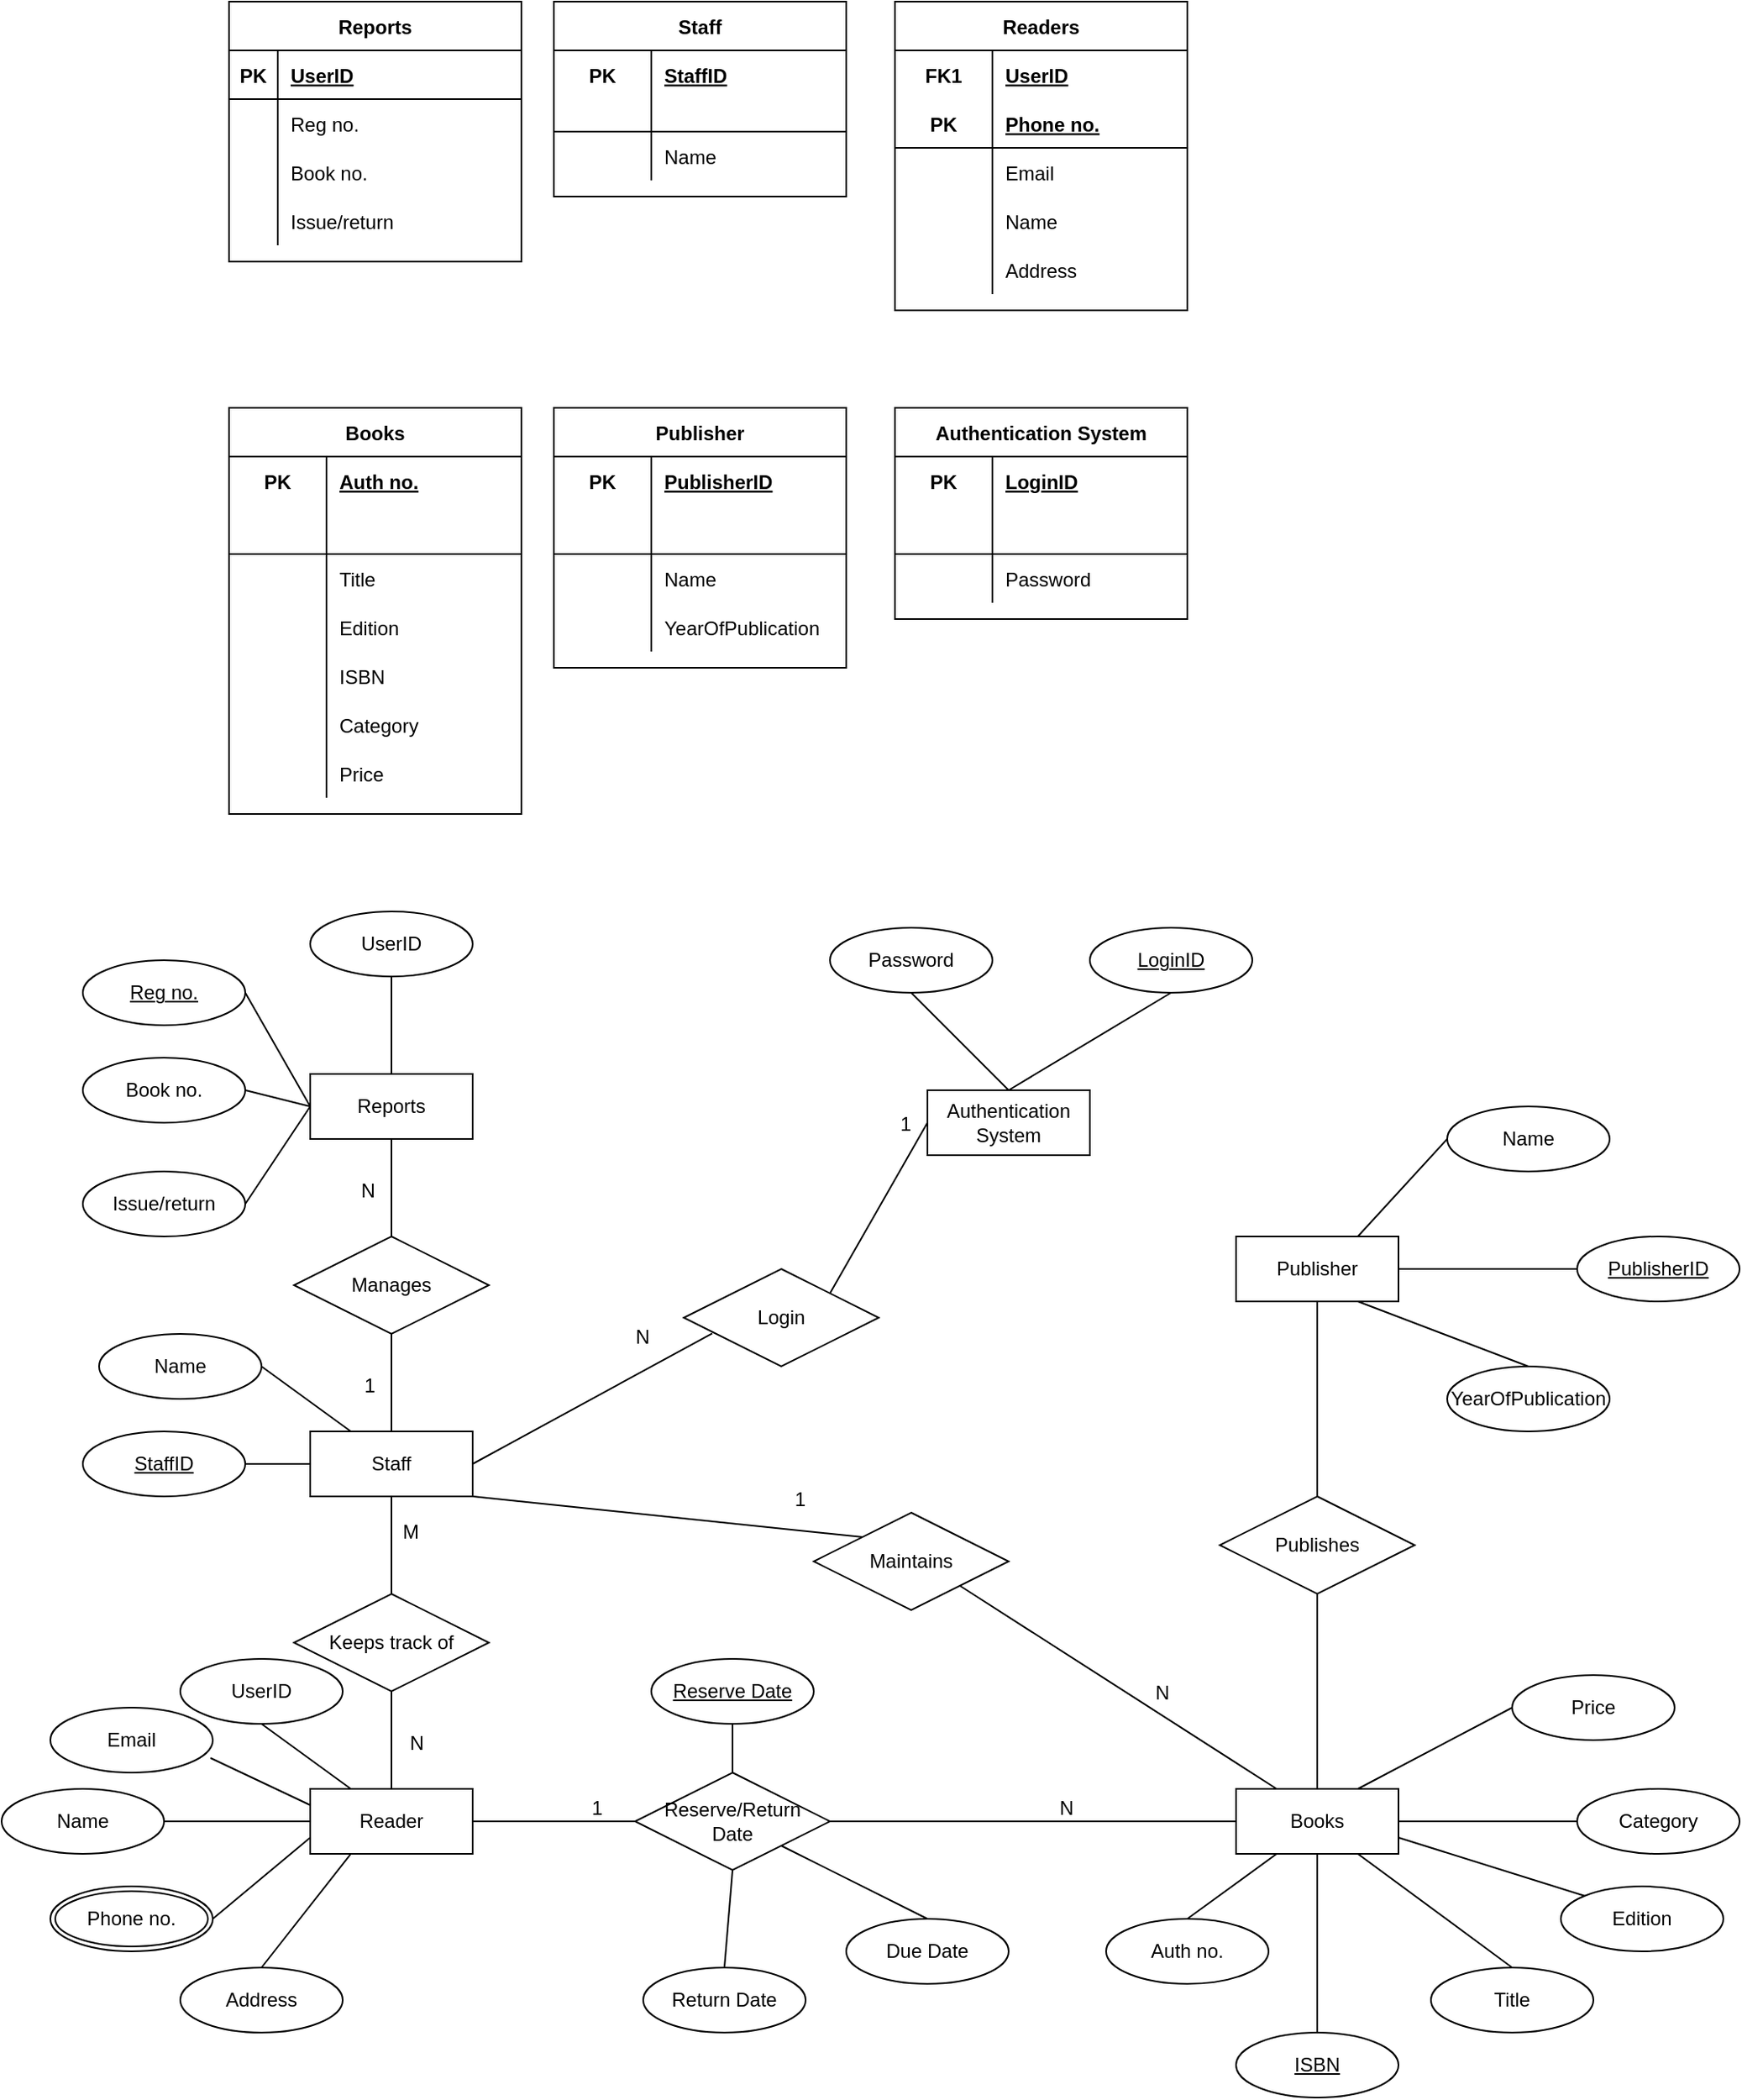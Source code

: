 <mxfile version="16.5.6" type="github">
  <diagram id="R2lEEEUBdFMjLlhIrx00" name="Page-1">
    <mxGraphModel dx="1681" dy="457" grid="1" gridSize="10" guides="1" tooltips="1" connect="1" arrows="1" fold="1" page="1" pageScale="1" pageWidth="850" pageHeight="1100" math="0" shadow="0" extFonts="Permanent Marker^https://fonts.googleapis.com/css?family=Permanent+Marker">
      <root>
        <mxCell id="0" />
        <mxCell id="1" parent="0" />
        <mxCell id="TnojkeBpL5wHd2gJYAmt-1" value="Reports" style="shape=table;startSize=30;container=1;collapsible=1;childLayout=tableLayout;fixedRows=1;rowLines=0;fontStyle=1;align=center;resizeLast=1;" vertex="1" parent="1">
          <mxGeometry x="120" y="80" width="180" height="160" as="geometry" />
        </mxCell>
        <mxCell id="TnojkeBpL5wHd2gJYAmt-2" value="" style="shape=tableRow;horizontal=0;startSize=0;swimlaneHead=0;swimlaneBody=0;fillColor=none;collapsible=0;dropTarget=0;points=[[0,0.5],[1,0.5]];portConstraint=eastwest;top=0;left=0;right=0;bottom=1;" vertex="1" parent="TnojkeBpL5wHd2gJYAmt-1">
          <mxGeometry y="30" width="180" height="30" as="geometry" />
        </mxCell>
        <mxCell id="TnojkeBpL5wHd2gJYAmt-3" value="PK" style="shape=partialRectangle;connectable=0;fillColor=none;top=0;left=0;bottom=0;right=0;fontStyle=1;overflow=hidden;" vertex="1" parent="TnojkeBpL5wHd2gJYAmt-2">
          <mxGeometry width="30" height="30" as="geometry">
            <mxRectangle width="30" height="30" as="alternateBounds" />
          </mxGeometry>
        </mxCell>
        <mxCell id="TnojkeBpL5wHd2gJYAmt-4" value="UserID" style="shape=partialRectangle;connectable=0;fillColor=none;top=0;left=0;bottom=0;right=0;align=left;spacingLeft=6;fontStyle=5;overflow=hidden;" vertex="1" parent="TnojkeBpL5wHd2gJYAmt-2">
          <mxGeometry x="30" width="150" height="30" as="geometry">
            <mxRectangle width="150" height="30" as="alternateBounds" />
          </mxGeometry>
        </mxCell>
        <mxCell id="TnojkeBpL5wHd2gJYAmt-5" value="" style="shape=tableRow;horizontal=0;startSize=0;swimlaneHead=0;swimlaneBody=0;fillColor=none;collapsible=0;dropTarget=0;points=[[0,0.5],[1,0.5]];portConstraint=eastwest;top=0;left=0;right=0;bottom=0;" vertex="1" parent="TnojkeBpL5wHd2gJYAmt-1">
          <mxGeometry y="60" width="180" height="30" as="geometry" />
        </mxCell>
        <mxCell id="TnojkeBpL5wHd2gJYAmt-6" value="" style="shape=partialRectangle;connectable=0;fillColor=none;top=0;left=0;bottom=0;right=0;editable=1;overflow=hidden;" vertex="1" parent="TnojkeBpL5wHd2gJYAmt-5">
          <mxGeometry width="30" height="30" as="geometry">
            <mxRectangle width="30" height="30" as="alternateBounds" />
          </mxGeometry>
        </mxCell>
        <mxCell id="TnojkeBpL5wHd2gJYAmt-7" value="Reg no." style="shape=partialRectangle;connectable=0;fillColor=none;top=0;left=0;bottom=0;right=0;align=left;spacingLeft=6;overflow=hidden;" vertex="1" parent="TnojkeBpL5wHd2gJYAmt-5">
          <mxGeometry x="30" width="150" height="30" as="geometry">
            <mxRectangle width="150" height="30" as="alternateBounds" />
          </mxGeometry>
        </mxCell>
        <mxCell id="TnojkeBpL5wHd2gJYAmt-8" value="" style="shape=tableRow;horizontal=0;startSize=0;swimlaneHead=0;swimlaneBody=0;fillColor=none;collapsible=0;dropTarget=0;points=[[0,0.5],[1,0.5]];portConstraint=eastwest;top=0;left=0;right=0;bottom=0;" vertex="1" parent="TnojkeBpL5wHd2gJYAmt-1">
          <mxGeometry y="90" width="180" height="30" as="geometry" />
        </mxCell>
        <mxCell id="TnojkeBpL5wHd2gJYAmt-9" value="" style="shape=partialRectangle;connectable=0;fillColor=none;top=0;left=0;bottom=0;right=0;editable=1;overflow=hidden;" vertex="1" parent="TnojkeBpL5wHd2gJYAmt-8">
          <mxGeometry width="30" height="30" as="geometry">
            <mxRectangle width="30" height="30" as="alternateBounds" />
          </mxGeometry>
        </mxCell>
        <mxCell id="TnojkeBpL5wHd2gJYAmt-10" value="Book no." style="shape=partialRectangle;connectable=0;fillColor=none;top=0;left=0;bottom=0;right=0;align=left;spacingLeft=6;overflow=hidden;" vertex="1" parent="TnojkeBpL5wHd2gJYAmt-8">
          <mxGeometry x="30" width="150" height="30" as="geometry">
            <mxRectangle width="150" height="30" as="alternateBounds" />
          </mxGeometry>
        </mxCell>
        <mxCell id="TnojkeBpL5wHd2gJYAmt-11" value="" style="shape=tableRow;horizontal=0;startSize=0;swimlaneHead=0;swimlaneBody=0;fillColor=none;collapsible=0;dropTarget=0;points=[[0,0.5],[1,0.5]];portConstraint=eastwest;top=0;left=0;right=0;bottom=0;" vertex="1" parent="TnojkeBpL5wHd2gJYAmt-1">
          <mxGeometry y="120" width="180" height="30" as="geometry" />
        </mxCell>
        <mxCell id="TnojkeBpL5wHd2gJYAmt-12" value="" style="shape=partialRectangle;connectable=0;fillColor=none;top=0;left=0;bottom=0;right=0;editable=1;overflow=hidden;" vertex="1" parent="TnojkeBpL5wHd2gJYAmt-11">
          <mxGeometry width="30" height="30" as="geometry">
            <mxRectangle width="30" height="30" as="alternateBounds" />
          </mxGeometry>
        </mxCell>
        <mxCell id="TnojkeBpL5wHd2gJYAmt-13" value="Issue/return" style="shape=partialRectangle;connectable=0;fillColor=none;top=0;left=0;bottom=0;right=0;align=left;spacingLeft=6;overflow=hidden;" vertex="1" parent="TnojkeBpL5wHd2gJYAmt-11">
          <mxGeometry x="30" width="150" height="30" as="geometry">
            <mxRectangle width="150" height="30" as="alternateBounds" />
          </mxGeometry>
        </mxCell>
        <mxCell id="TnojkeBpL5wHd2gJYAmt-14" value="Staff" style="shape=table;startSize=30;container=1;collapsible=1;childLayout=tableLayout;fixedRows=1;rowLines=0;fontStyle=1;align=center;resizeLast=1;" vertex="1" parent="1">
          <mxGeometry x="320" y="80" width="180" height="120" as="geometry" />
        </mxCell>
        <mxCell id="TnojkeBpL5wHd2gJYAmt-15" value="" style="shape=tableRow;horizontal=0;startSize=0;swimlaneHead=0;swimlaneBody=0;fillColor=none;collapsible=0;dropTarget=0;points=[[0,0.5],[1,0.5]];portConstraint=eastwest;top=0;left=0;right=0;bottom=0;" vertex="1" parent="TnojkeBpL5wHd2gJYAmt-14">
          <mxGeometry y="30" width="180" height="30" as="geometry" />
        </mxCell>
        <mxCell id="TnojkeBpL5wHd2gJYAmt-16" value="PK" style="shape=partialRectangle;connectable=0;fillColor=none;top=0;left=0;bottom=0;right=0;fontStyle=1;overflow=hidden;" vertex="1" parent="TnojkeBpL5wHd2gJYAmt-15">
          <mxGeometry width="60" height="30" as="geometry">
            <mxRectangle width="60" height="30" as="alternateBounds" />
          </mxGeometry>
        </mxCell>
        <mxCell id="TnojkeBpL5wHd2gJYAmt-17" value="StaffID" style="shape=partialRectangle;connectable=0;fillColor=none;top=0;left=0;bottom=0;right=0;align=left;spacingLeft=6;fontStyle=5;overflow=hidden;" vertex="1" parent="TnojkeBpL5wHd2gJYAmt-15">
          <mxGeometry x="60" width="120" height="30" as="geometry">
            <mxRectangle width="120" height="30" as="alternateBounds" />
          </mxGeometry>
        </mxCell>
        <mxCell id="TnojkeBpL5wHd2gJYAmt-18" value="" style="shape=tableRow;horizontal=0;startSize=0;swimlaneHead=0;swimlaneBody=0;fillColor=none;collapsible=0;dropTarget=0;points=[[0,0.5],[1,0.5]];portConstraint=eastwest;top=0;left=0;right=0;bottom=1;" vertex="1" parent="TnojkeBpL5wHd2gJYAmt-14">
          <mxGeometry y="60" width="180" height="20" as="geometry" />
        </mxCell>
        <mxCell id="TnojkeBpL5wHd2gJYAmt-19" value="" style="shape=partialRectangle;connectable=0;fillColor=none;top=0;left=0;bottom=0;right=0;fontStyle=1;overflow=hidden;" vertex="1" parent="TnojkeBpL5wHd2gJYAmt-18">
          <mxGeometry width="60" height="20" as="geometry">
            <mxRectangle width="60" height="20" as="alternateBounds" />
          </mxGeometry>
        </mxCell>
        <mxCell id="TnojkeBpL5wHd2gJYAmt-20" value="" style="shape=partialRectangle;connectable=0;fillColor=none;top=0;left=0;bottom=0;right=0;align=left;spacingLeft=6;fontStyle=5;overflow=hidden;" vertex="1" parent="TnojkeBpL5wHd2gJYAmt-18">
          <mxGeometry x="60" width="120" height="20" as="geometry">
            <mxRectangle width="120" height="20" as="alternateBounds" />
          </mxGeometry>
        </mxCell>
        <mxCell id="TnojkeBpL5wHd2gJYAmt-21" value="" style="shape=tableRow;horizontal=0;startSize=0;swimlaneHead=0;swimlaneBody=0;fillColor=none;collapsible=0;dropTarget=0;points=[[0,0.5],[1,0.5]];portConstraint=eastwest;top=0;left=0;right=0;bottom=0;" vertex="1" parent="TnojkeBpL5wHd2gJYAmt-14">
          <mxGeometry y="80" width="180" height="30" as="geometry" />
        </mxCell>
        <mxCell id="TnojkeBpL5wHd2gJYAmt-22" value="" style="shape=partialRectangle;connectable=0;fillColor=none;top=0;left=0;bottom=0;right=0;editable=1;overflow=hidden;" vertex="1" parent="TnojkeBpL5wHd2gJYAmt-21">
          <mxGeometry width="60" height="30" as="geometry">
            <mxRectangle width="60" height="30" as="alternateBounds" />
          </mxGeometry>
        </mxCell>
        <mxCell id="TnojkeBpL5wHd2gJYAmt-23" value="Name" style="shape=partialRectangle;connectable=0;fillColor=none;top=0;left=0;bottom=0;right=0;align=left;spacingLeft=6;overflow=hidden;" vertex="1" parent="TnojkeBpL5wHd2gJYAmt-21">
          <mxGeometry x="60" width="120" height="30" as="geometry">
            <mxRectangle width="120" height="30" as="alternateBounds" />
          </mxGeometry>
        </mxCell>
        <mxCell id="TnojkeBpL5wHd2gJYAmt-28" value="Readers" style="shape=table;startSize=30;container=1;collapsible=1;childLayout=tableLayout;fixedRows=1;rowLines=0;fontStyle=1;align=center;resizeLast=1;" vertex="1" parent="1">
          <mxGeometry x="530" y="80" width="180" height="190" as="geometry">
            <mxRectangle x="530" y="80" width="80" height="30" as="alternateBounds" />
          </mxGeometry>
        </mxCell>
        <mxCell id="TnojkeBpL5wHd2gJYAmt-29" value="" style="shape=tableRow;horizontal=0;startSize=0;swimlaneHead=0;swimlaneBody=0;fillColor=none;collapsible=0;dropTarget=0;points=[[0,0.5],[1,0.5]];portConstraint=eastwest;top=0;left=0;right=0;bottom=0;" vertex="1" parent="TnojkeBpL5wHd2gJYAmt-28">
          <mxGeometry y="30" width="180" height="30" as="geometry" />
        </mxCell>
        <mxCell id="TnojkeBpL5wHd2gJYAmt-30" value="FK1" style="shape=partialRectangle;connectable=0;fillColor=none;top=0;left=0;bottom=0;right=0;fontStyle=1;overflow=hidden;" vertex="1" parent="TnojkeBpL5wHd2gJYAmt-29">
          <mxGeometry width="60" height="30" as="geometry">
            <mxRectangle width="60" height="30" as="alternateBounds" />
          </mxGeometry>
        </mxCell>
        <mxCell id="TnojkeBpL5wHd2gJYAmt-31" value="UserID" style="shape=partialRectangle;connectable=0;fillColor=none;top=0;left=0;bottom=0;right=0;align=left;spacingLeft=6;fontStyle=5;overflow=hidden;" vertex="1" parent="TnojkeBpL5wHd2gJYAmt-29">
          <mxGeometry x="60" width="120" height="30" as="geometry">
            <mxRectangle width="120" height="30" as="alternateBounds" />
          </mxGeometry>
        </mxCell>
        <mxCell id="TnojkeBpL5wHd2gJYAmt-32" value="" style="shape=tableRow;horizontal=0;startSize=0;swimlaneHead=0;swimlaneBody=0;fillColor=none;collapsible=0;dropTarget=0;points=[[0,0.5],[1,0.5]];portConstraint=eastwest;top=0;left=0;right=0;bottom=1;" vertex="1" parent="TnojkeBpL5wHd2gJYAmt-28">
          <mxGeometry y="60" width="180" height="30" as="geometry" />
        </mxCell>
        <mxCell id="TnojkeBpL5wHd2gJYAmt-33" value="PK" style="shape=partialRectangle;connectable=0;fillColor=none;top=0;left=0;bottom=0;right=0;fontStyle=1;overflow=hidden;" vertex="1" parent="TnojkeBpL5wHd2gJYAmt-32">
          <mxGeometry width="60" height="30" as="geometry">
            <mxRectangle width="60" height="30" as="alternateBounds" />
          </mxGeometry>
        </mxCell>
        <mxCell id="TnojkeBpL5wHd2gJYAmt-34" value="Phone no." style="shape=partialRectangle;connectable=0;fillColor=none;top=0;left=0;bottom=0;right=0;align=left;spacingLeft=6;fontStyle=5;overflow=hidden;" vertex="1" parent="TnojkeBpL5wHd2gJYAmt-32">
          <mxGeometry x="60" width="120" height="30" as="geometry">
            <mxRectangle width="120" height="30" as="alternateBounds" />
          </mxGeometry>
        </mxCell>
        <mxCell id="TnojkeBpL5wHd2gJYAmt-35" value="" style="shape=tableRow;horizontal=0;startSize=0;swimlaneHead=0;swimlaneBody=0;fillColor=none;collapsible=0;dropTarget=0;points=[[0,0.5],[1,0.5]];portConstraint=eastwest;top=0;left=0;right=0;bottom=0;" vertex="1" parent="TnojkeBpL5wHd2gJYAmt-28">
          <mxGeometry y="90" width="180" height="30" as="geometry" />
        </mxCell>
        <mxCell id="TnojkeBpL5wHd2gJYAmt-36" value="" style="shape=partialRectangle;connectable=0;fillColor=none;top=0;left=0;bottom=0;right=0;editable=1;overflow=hidden;" vertex="1" parent="TnojkeBpL5wHd2gJYAmt-35">
          <mxGeometry width="60" height="30" as="geometry">
            <mxRectangle width="60" height="30" as="alternateBounds" />
          </mxGeometry>
        </mxCell>
        <mxCell id="TnojkeBpL5wHd2gJYAmt-37" value="Email" style="shape=partialRectangle;connectable=0;fillColor=none;top=0;left=0;bottom=0;right=0;align=left;spacingLeft=6;overflow=hidden;" vertex="1" parent="TnojkeBpL5wHd2gJYAmt-35">
          <mxGeometry x="60" width="120" height="30" as="geometry">
            <mxRectangle width="120" height="30" as="alternateBounds" />
          </mxGeometry>
        </mxCell>
        <mxCell id="TnojkeBpL5wHd2gJYAmt-38" value="" style="shape=tableRow;horizontal=0;startSize=0;swimlaneHead=0;swimlaneBody=0;fillColor=none;collapsible=0;dropTarget=0;points=[[0,0.5],[1,0.5]];portConstraint=eastwest;top=0;left=0;right=0;bottom=0;" vertex="1" parent="TnojkeBpL5wHd2gJYAmt-28">
          <mxGeometry y="120" width="180" height="30" as="geometry" />
        </mxCell>
        <mxCell id="TnojkeBpL5wHd2gJYAmt-39" value="" style="shape=partialRectangle;connectable=0;fillColor=none;top=0;left=0;bottom=0;right=0;editable=1;overflow=hidden;" vertex="1" parent="TnojkeBpL5wHd2gJYAmt-38">
          <mxGeometry width="60" height="30" as="geometry">
            <mxRectangle width="60" height="30" as="alternateBounds" />
          </mxGeometry>
        </mxCell>
        <mxCell id="TnojkeBpL5wHd2gJYAmt-40" value="Name" style="shape=partialRectangle;connectable=0;fillColor=none;top=0;left=0;bottom=0;right=0;align=left;spacingLeft=6;overflow=hidden;" vertex="1" parent="TnojkeBpL5wHd2gJYAmt-38">
          <mxGeometry x="60" width="120" height="30" as="geometry">
            <mxRectangle width="120" height="30" as="alternateBounds" />
          </mxGeometry>
        </mxCell>
        <mxCell id="TnojkeBpL5wHd2gJYAmt-81" style="shape=tableRow;horizontal=0;startSize=0;swimlaneHead=0;swimlaneBody=0;fillColor=none;collapsible=0;dropTarget=0;points=[[0,0.5],[1,0.5]];portConstraint=eastwest;top=0;left=0;right=0;bottom=0;" vertex="1" parent="TnojkeBpL5wHd2gJYAmt-28">
          <mxGeometry y="150" width="180" height="30" as="geometry" />
        </mxCell>
        <mxCell id="TnojkeBpL5wHd2gJYAmt-82" style="shape=partialRectangle;connectable=0;fillColor=none;top=0;left=0;bottom=0;right=0;editable=1;overflow=hidden;" vertex="1" parent="TnojkeBpL5wHd2gJYAmt-81">
          <mxGeometry width="60" height="30" as="geometry">
            <mxRectangle width="60" height="30" as="alternateBounds" />
          </mxGeometry>
        </mxCell>
        <mxCell id="TnojkeBpL5wHd2gJYAmt-83" value="Address" style="shape=partialRectangle;connectable=0;fillColor=none;top=0;left=0;bottom=0;right=0;align=left;spacingLeft=6;overflow=hidden;" vertex="1" parent="TnojkeBpL5wHd2gJYAmt-81">
          <mxGeometry x="60" width="120" height="30" as="geometry">
            <mxRectangle width="120" height="30" as="alternateBounds" />
          </mxGeometry>
        </mxCell>
        <mxCell id="TnojkeBpL5wHd2gJYAmt-41" value="Books" style="shape=table;startSize=30;container=1;collapsible=1;childLayout=tableLayout;fixedRows=1;rowLines=0;fontStyle=1;align=center;resizeLast=1;" vertex="1" parent="1">
          <mxGeometry x="120" y="330" width="180" height="250" as="geometry" />
        </mxCell>
        <mxCell id="TnojkeBpL5wHd2gJYAmt-42" value="" style="shape=tableRow;horizontal=0;startSize=0;swimlaneHead=0;swimlaneBody=0;fillColor=none;collapsible=0;dropTarget=0;points=[[0,0.5],[1,0.5]];portConstraint=eastwest;top=0;left=0;right=0;bottom=0;" vertex="1" parent="TnojkeBpL5wHd2gJYAmt-41">
          <mxGeometry y="30" width="180" height="30" as="geometry" />
        </mxCell>
        <mxCell id="TnojkeBpL5wHd2gJYAmt-43" value="PK" style="shape=partialRectangle;connectable=0;fillColor=none;top=0;left=0;bottom=0;right=0;fontStyle=1;overflow=hidden;" vertex="1" parent="TnojkeBpL5wHd2gJYAmt-42">
          <mxGeometry width="60" height="30" as="geometry">
            <mxRectangle width="60" height="30" as="alternateBounds" />
          </mxGeometry>
        </mxCell>
        <mxCell id="TnojkeBpL5wHd2gJYAmt-44" value="Auth no." style="shape=partialRectangle;connectable=0;fillColor=none;top=0;left=0;bottom=0;right=0;align=left;spacingLeft=6;fontStyle=5;overflow=hidden;" vertex="1" parent="TnojkeBpL5wHd2gJYAmt-42">
          <mxGeometry x="60" width="120" height="30" as="geometry">
            <mxRectangle width="120" height="30" as="alternateBounds" />
          </mxGeometry>
        </mxCell>
        <mxCell id="TnojkeBpL5wHd2gJYAmt-45" value="" style="shape=tableRow;horizontal=0;startSize=0;swimlaneHead=0;swimlaneBody=0;fillColor=none;collapsible=0;dropTarget=0;points=[[0,0.5],[1,0.5]];portConstraint=eastwest;top=0;left=0;right=0;bottom=1;" vertex="1" parent="TnojkeBpL5wHd2gJYAmt-41">
          <mxGeometry y="60" width="180" height="30" as="geometry" />
        </mxCell>
        <mxCell id="TnojkeBpL5wHd2gJYAmt-46" value="" style="shape=partialRectangle;connectable=0;fillColor=none;top=0;left=0;bottom=0;right=0;fontStyle=1;overflow=hidden;" vertex="1" parent="TnojkeBpL5wHd2gJYAmt-45">
          <mxGeometry width="60" height="30" as="geometry">
            <mxRectangle width="60" height="30" as="alternateBounds" />
          </mxGeometry>
        </mxCell>
        <mxCell id="TnojkeBpL5wHd2gJYAmt-47" value="" style="shape=partialRectangle;connectable=0;fillColor=none;top=0;left=0;bottom=0;right=0;align=left;spacingLeft=6;fontStyle=5;overflow=hidden;" vertex="1" parent="TnojkeBpL5wHd2gJYAmt-45">
          <mxGeometry x="60" width="120" height="30" as="geometry">
            <mxRectangle width="120" height="30" as="alternateBounds" />
          </mxGeometry>
        </mxCell>
        <mxCell id="TnojkeBpL5wHd2gJYAmt-48" value="" style="shape=tableRow;horizontal=0;startSize=0;swimlaneHead=0;swimlaneBody=0;fillColor=none;collapsible=0;dropTarget=0;points=[[0,0.5],[1,0.5]];portConstraint=eastwest;top=0;left=0;right=0;bottom=0;" vertex="1" parent="TnojkeBpL5wHd2gJYAmt-41">
          <mxGeometry y="90" width="180" height="30" as="geometry" />
        </mxCell>
        <mxCell id="TnojkeBpL5wHd2gJYAmt-49" value="" style="shape=partialRectangle;connectable=0;fillColor=none;top=0;left=0;bottom=0;right=0;editable=1;overflow=hidden;" vertex="1" parent="TnojkeBpL5wHd2gJYAmt-48">
          <mxGeometry width="60" height="30" as="geometry">
            <mxRectangle width="60" height="30" as="alternateBounds" />
          </mxGeometry>
        </mxCell>
        <mxCell id="TnojkeBpL5wHd2gJYAmt-50" value="Title" style="shape=partialRectangle;connectable=0;fillColor=none;top=0;left=0;bottom=0;right=0;align=left;spacingLeft=6;overflow=hidden;" vertex="1" parent="TnojkeBpL5wHd2gJYAmt-48">
          <mxGeometry x="60" width="120" height="30" as="geometry">
            <mxRectangle width="120" height="30" as="alternateBounds" />
          </mxGeometry>
        </mxCell>
        <mxCell id="TnojkeBpL5wHd2gJYAmt-51" value="" style="shape=tableRow;horizontal=0;startSize=0;swimlaneHead=0;swimlaneBody=0;fillColor=none;collapsible=0;dropTarget=0;points=[[0,0.5],[1,0.5]];portConstraint=eastwest;top=0;left=0;right=0;bottom=0;" vertex="1" parent="TnojkeBpL5wHd2gJYAmt-41">
          <mxGeometry y="120" width="180" height="30" as="geometry" />
        </mxCell>
        <mxCell id="TnojkeBpL5wHd2gJYAmt-52" value="" style="shape=partialRectangle;connectable=0;fillColor=none;top=0;left=0;bottom=0;right=0;editable=1;overflow=hidden;" vertex="1" parent="TnojkeBpL5wHd2gJYAmt-51">
          <mxGeometry width="60" height="30" as="geometry">
            <mxRectangle width="60" height="30" as="alternateBounds" />
          </mxGeometry>
        </mxCell>
        <mxCell id="TnojkeBpL5wHd2gJYAmt-53" value="Edition" style="shape=partialRectangle;connectable=0;fillColor=none;top=0;left=0;bottom=0;right=0;align=left;spacingLeft=6;overflow=hidden;" vertex="1" parent="TnojkeBpL5wHd2gJYAmt-51">
          <mxGeometry x="60" width="120" height="30" as="geometry">
            <mxRectangle width="120" height="30" as="alternateBounds" />
          </mxGeometry>
        </mxCell>
        <mxCell id="TnojkeBpL5wHd2gJYAmt-90" style="shape=tableRow;horizontal=0;startSize=0;swimlaneHead=0;swimlaneBody=0;fillColor=none;collapsible=0;dropTarget=0;points=[[0,0.5],[1,0.5]];portConstraint=eastwest;top=0;left=0;right=0;bottom=0;" vertex="1" parent="TnojkeBpL5wHd2gJYAmt-41">
          <mxGeometry y="150" width="180" height="30" as="geometry" />
        </mxCell>
        <mxCell id="TnojkeBpL5wHd2gJYAmt-91" style="shape=partialRectangle;connectable=0;fillColor=none;top=0;left=0;bottom=0;right=0;editable=1;overflow=hidden;" vertex="1" parent="TnojkeBpL5wHd2gJYAmt-90">
          <mxGeometry width="60" height="30" as="geometry">
            <mxRectangle width="60" height="30" as="alternateBounds" />
          </mxGeometry>
        </mxCell>
        <mxCell id="TnojkeBpL5wHd2gJYAmt-92" value="ISBN" style="shape=partialRectangle;connectable=0;fillColor=none;top=0;left=0;bottom=0;right=0;align=left;spacingLeft=6;overflow=hidden;" vertex="1" parent="TnojkeBpL5wHd2gJYAmt-90">
          <mxGeometry x="60" width="120" height="30" as="geometry">
            <mxRectangle width="120" height="30" as="alternateBounds" />
          </mxGeometry>
        </mxCell>
        <mxCell id="TnojkeBpL5wHd2gJYAmt-87" style="shape=tableRow;horizontal=0;startSize=0;swimlaneHead=0;swimlaneBody=0;fillColor=none;collapsible=0;dropTarget=0;points=[[0,0.5],[1,0.5]];portConstraint=eastwest;top=0;left=0;right=0;bottom=0;" vertex="1" parent="TnojkeBpL5wHd2gJYAmt-41">
          <mxGeometry y="180" width="180" height="30" as="geometry" />
        </mxCell>
        <mxCell id="TnojkeBpL5wHd2gJYAmt-88" style="shape=partialRectangle;connectable=0;fillColor=none;top=0;left=0;bottom=0;right=0;editable=1;overflow=hidden;" vertex="1" parent="TnojkeBpL5wHd2gJYAmt-87">
          <mxGeometry width="60" height="30" as="geometry">
            <mxRectangle width="60" height="30" as="alternateBounds" />
          </mxGeometry>
        </mxCell>
        <mxCell id="TnojkeBpL5wHd2gJYAmt-89" value="Category" style="shape=partialRectangle;connectable=0;fillColor=none;top=0;left=0;bottom=0;right=0;align=left;spacingLeft=6;overflow=hidden;" vertex="1" parent="TnojkeBpL5wHd2gJYAmt-87">
          <mxGeometry x="60" width="120" height="30" as="geometry">
            <mxRectangle width="120" height="30" as="alternateBounds" />
          </mxGeometry>
        </mxCell>
        <mxCell id="TnojkeBpL5wHd2gJYAmt-93" style="shape=tableRow;horizontal=0;startSize=0;swimlaneHead=0;swimlaneBody=0;fillColor=none;collapsible=0;dropTarget=0;points=[[0,0.5],[1,0.5]];portConstraint=eastwest;top=0;left=0;right=0;bottom=0;" vertex="1" parent="TnojkeBpL5wHd2gJYAmt-41">
          <mxGeometry y="210" width="180" height="30" as="geometry" />
        </mxCell>
        <mxCell id="TnojkeBpL5wHd2gJYAmt-94" style="shape=partialRectangle;connectable=0;fillColor=none;top=0;left=0;bottom=0;right=0;editable=1;overflow=hidden;" vertex="1" parent="TnojkeBpL5wHd2gJYAmt-93">
          <mxGeometry width="60" height="30" as="geometry">
            <mxRectangle width="60" height="30" as="alternateBounds" />
          </mxGeometry>
        </mxCell>
        <mxCell id="TnojkeBpL5wHd2gJYAmt-95" value="Price" style="shape=partialRectangle;connectable=0;fillColor=none;top=0;left=0;bottom=0;right=0;align=left;spacingLeft=6;overflow=hidden;" vertex="1" parent="TnojkeBpL5wHd2gJYAmt-93">
          <mxGeometry x="60" width="120" height="30" as="geometry">
            <mxRectangle width="120" height="30" as="alternateBounds" />
          </mxGeometry>
        </mxCell>
        <mxCell id="TnojkeBpL5wHd2gJYAmt-54" value="Publisher" style="shape=table;startSize=30;container=1;collapsible=1;childLayout=tableLayout;fixedRows=1;rowLines=0;fontStyle=1;align=center;resizeLast=1;" vertex="1" parent="1">
          <mxGeometry x="320" y="330" width="180" height="160" as="geometry" />
        </mxCell>
        <mxCell id="TnojkeBpL5wHd2gJYAmt-55" value="" style="shape=tableRow;horizontal=0;startSize=0;swimlaneHead=0;swimlaneBody=0;fillColor=none;collapsible=0;dropTarget=0;points=[[0,0.5],[1,0.5]];portConstraint=eastwest;top=0;left=0;right=0;bottom=0;" vertex="1" parent="TnojkeBpL5wHd2gJYAmt-54">
          <mxGeometry y="30" width="180" height="30" as="geometry" />
        </mxCell>
        <mxCell id="TnojkeBpL5wHd2gJYAmt-56" value="PK" style="shape=partialRectangle;connectable=0;fillColor=none;top=0;left=0;bottom=0;right=0;fontStyle=1;overflow=hidden;" vertex="1" parent="TnojkeBpL5wHd2gJYAmt-55">
          <mxGeometry width="60" height="30" as="geometry">
            <mxRectangle width="60" height="30" as="alternateBounds" />
          </mxGeometry>
        </mxCell>
        <mxCell id="TnojkeBpL5wHd2gJYAmt-57" value="PublisherID" style="shape=partialRectangle;connectable=0;fillColor=none;top=0;left=0;bottom=0;right=0;align=left;spacingLeft=6;fontStyle=5;overflow=hidden;" vertex="1" parent="TnojkeBpL5wHd2gJYAmt-55">
          <mxGeometry x="60" width="120" height="30" as="geometry">
            <mxRectangle width="120" height="30" as="alternateBounds" />
          </mxGeometry>
        </mxCell>
        <mxCell id="TnojkeBpL5wHd2gJYAmt-58" value="" style="shape=tableRow;horizontal=0;startSize=0;swimlaneHead=0;swimlaneBody=0;fillColor=none;collapsible=0;dropTarget=0;points=[[0,0.5],[1,0.5]];portConstraint=eastwest;top=0;left=0;right=0;bottom=1;" vertex="1" parent="TnojkeBpL5wHd2gJYAmt-54">
          <mxGeometry y="60" width="180" height="30" as="geometry" />
        </mxCell>
        <mxCell id="TnojkeBpL5wHd2gJYAmt-59" value="" style="shape=partialRectangle;connectable=0;fillColor=none;top=0;left=0;bottom=0;right=0;fontStyle=1;overflow=hidden;" vertex="1" parent="TnojkeBpL5wHd2gJYAmt-58">
          <mxGeometry width="60" height="30" as="geometry">
            <mxRectangle width="60" height="30" as="alternateBounds" />
          </mxGeometry>
        </mxCell>
        <mxCell id="TnojkeBpL5wHd2gJYAmt-60" value="" style="shape=partialRectangle;connectable=0;fillColor=none;top=0;left=0;bottom=0;right=0;align=left;spacingLeft=6;fontStyle=5;overflow=hidden;" vertex="1" parent="TnojkeBpL5wHd2gJYAmt-58">
          <mxGeometry x="60" width="120" height="30" as="geometry">
            <mxRectangle width="120" height="30" as="alternateBounds" />
          </mxGeometry>
        </mxCell>
        <mxCell id="TnojkeBpL5wHd2gJYAmt-61" value="" style="shape=tableRow;horizontal=0;startSize=0;swimlaneHead=0;swimlaneBody=0;fillColor=none;collapsible=0;dropTarget=0;points=[[0,0.5],[1,0.5]];portConstraint=eastwest;top=0;left=0;right=0;bottom=0;" vertex="1" parent="TnojkeBpL5wHd2gJYAmt-54">
          <mxGeometry y="90" width="180" height="30" as="geometry" />
        </mxCell>
        <mxCell id="TnojkeBpL5wHd2gJYAmt-62" value="" style="shape=partialRectangle;connectable=0;fillColor=none;top=0;left=0;bottom=0;right=0;editable=1;overflow=hidden;" vertex="1" parent="TnojkeBpL5wHd2gJYAmt-61">
          <mxGeometry width="60" height="30" as="geometry">
            <mxRectangle width="60" height="30" as="alternateBounds" />
          </mxGeometry>
        </mxCell>
        <mxCell id="TnojkeBpL5wHd2gJYAmt-63" value="Name" style="shape=partialRectangle;connectable=0;fillColor=none;top=0;left=0;bottom=0;right=0;align=left;spacingLeft=6;overflow=hidden;" vertex="1" parent="TnojkeBpL5wHd2gJYAmt-61">
          <mxGeometry x="60" width="120" height="30" as="geometry">
            <mxRectangle width="120" height="30" as="alternateBounds" />
          </mxGeometry>
        </mxCell>
        <mxCell id="TnojkeBpL5wHd2gJYAmt-64" value="" style="shape=tableRow;horizontal=0;startSize=0;swimlaneHead=0;swimlaneBody=0;fillColor=none;collapsible=0;dropTarget=0;points=[[0,0.5],[1,0.5]];portConstraint=eastwest;top=0;left=0;right=0;bottom=0;" vertex="1" parent="TnojkeBpL5wHd2gJYAmt-54">
          <mxGeometry y="120" width="180" height="30" as="geometry" />
        </mxCell>
        <mxCell id="TnojkeBpL5wHd2gJYAmt-65" value="" style="shape=partialRectangle;connectable=0;fillColor=none;top=0;left=0;bottom=0;right=0;editable=1;overflow=hidden;" vertex="1" parent="TnojkeBpL5wHd2gJYAmt-64">
          <mxGeometry width="60" height="30" as="geometry">
            <mxRectangle width="60" height="30" as="alternateBounds" />
          </mxGeometry>
        </mxCell>
        <mxCell id="TnojkeBpL5wHd2gJYAmt-66" value="YearOfPublication" style="shape=partialRectangle;connectable=0;fillColor=none;top=0;left=0;bottom=0;right=0;align=left;spacingLeft=6;overflow=hidden;" vertex="1" parent="TnojkeBpL5wHd2gJYAmt-64">
          <mxGeometry x="60" width="120" height="30" as="geometry">
            <mxRectangle width="120" height="30" as="alternateBounds" />
          </mxGeometry>
        </mxCell>
        <mxCell id="TnojkeBpL5wHd2gJYAmt-67" value="Authentication System" style="shape=table;startSize=30;container=1;collapsible=1;childLayout=tableLayout;fixedRows=1;rowLines=0;fontStyle=1;align=center;resizeLast=1;" vertex="1" parent="1">
          <mxGeometry x="530" y="330" width="180" height="130" as="geometry" />
        </mxCell>
        <mxCell id="TnojkeBpL5wHd2gJYAmt-68" value="" style="shape=tableRow;horizontal=0;startSize=0;swimlaneHead=0;swimlaneBody=0;fillColor=none;collapsible=0;dropTarget=0;points=[[0,0.5],[1,0.5]];portConstraint=eastwest;top=0;left=0;right=0;bottom=0;" vertex="1" parent="TnojkeBpL5wHd2gJYAmt-67">
          <mxGeometry y="30" width="180" height="30" as="geometry" />
        </mxCell>
        <mxCell id="TnojkeBpL5wHd2gJYAmt-69" value="PK" style="shape=partialRectangle;connectable=0;fillColor=none;top=0;left=0;bottom=0;right=0;fontStyle=1;overflow=hidden;" vertex="1" parent="TnojkeBpL5wHd2gJYAmt-68">
          <mxGeometry width="60" height="30" as="geometry">
            <mxRectangle width="60" height="30" as="alternateBounds" />
          </mxGeometry>
        </mxCell>
        <mxCell id="TnojkeBpL5wHd2gJYAmt-70" value="LoginID" style="shape=partialRectangle;connectable=0;fillColor=none;top=0;left=0;bottom=0;right=0;align=left;spacingLeft=6;fontStyle=5;overflow=hidden;" vertex="1" parent="TnojkeBpL5wHd2gJYAmt-68">
          <mxGeometry x="60" width="120" height="30" as="geometry">
            <mxRectangle width="120" height="30" as="alternateBounds" />
          </mxGeometry>
        </mxCell>
        <mxCell id="TnojkeBpL5wHd2gJYAmt-71" value="" style="shape=tableRow;horizontal=0;startSize=0;swimlaneHead=0;swimlaneBody=0;fillColor=none;collapsible=0;dropTarget=0;points=[[0,0.5],[1,0.5]];portConstraint=eastwest;top=0;left=0;right=0;bottom=1;" vertex="1" parent="TnojkeBpL5wHd2gJYAmt-67">
          <mxGeometry y="60" width="180" height="30" as="geometry" />
        </mxCell>
        <mxCell id="TnojkeBpL5wHd2gJYAmt-72" value="" style="shape=partialRectangle;connectable=0;fillColor=none;top=0;left=0;bottom=0;right=0;fontStyle=1;overflow=hidden;" vertex="1" parent="TnojkeBpL5wHd2gJYAmt-71">
          <mxGeometry width="60" height="30" as="geometry">
            <mxRectangle width="60" height="30" as="alternateBounds" />
          </mxGeometry>
        </mxCell>
        <mxCell id="TnojkeBpL5wHd2gJYAmt-73" value="" style="shape=partialRectangle;connectable=0;fillColor=none;top=0;left=0;bottom=0;right=0;align=left;spacingLeft=6;fontStyle=5;overflow=hidden;" vertex="1" parent="TnojkeBpL5wHd2gJYAmt-71">
          <mxGeometry x="60" width="120" height="30" as="geometry">
            <mxRectangle width="120" height="30" as="alternateBounds" />
          </mxGeometry>
        </mxCell>
        <mxCell id="TnojkeBpL5wHd2gJYAmt-74" value="" style="shape=tableRow;horizontal=0;startSize=0;swimlaneHead=0;swimlaneBody=0;fillColor=none;collapsible=0;dropTarget=0;points=[[0,0.5],[1,0.5]];portConstraint=eastwest;top=0;left=0;right=0;bottom=0;" vertex="1" parent="TnojkeBpL5wHd2gJYAmt-67">
          <mxGeometry y="90" width="180" height="30" as="geometry" />
        </mxCell>
        <mxCell id="TnojkeBpL5wHd2gJYAmt-75" value="" style="shape=partialRectangle;connectable=0;fillColor=none;top=0;left=0;bottom=0;right=0;editable=1;overflow=hidden;" vertex="1" parent="TnojkeBpL5wHd2gJYAmt-74">
          <mxGeometry width="60" height="30" as="geometry">
            <mxRectangle width="60" height="30" as="alternateBounds" />
          </mxGeometry>
        </mxCell>
        <mxCell id="TnojkeBpL5wHd2gJYAmt-76" value="Password" style="shape=partialRectangle;connectable=0;fillColor=none;top=0;left=0;bottom=0;right=0;align=left;spacingLeft=6;overflow=hidden;" vertex="1" parent="TnojkeBpL5wHd2gJYAmt-74">
          <mxGeometry x="60" width="120" height="30" as="geometry">
            <mxRectangle width="120" height="30" as="alternateBounds" />
          </mxGeometry>
        </mxCell>
        <mxCell id="TnojkeBpL5wHd2gJYAmt-96" value="Reports" style="whiteSpace=wrap;html=1;align=center;" vertex="1" parent="1">
          <mxGeometry x="170" y="740" width="100" height="40" as="geometry" />
        </mxCell>
        <mxCell id="TnojkeBpL5wHd2gJYAmt-97" value="UserID" style="ellipse;whiteSpace=wrap;html=1;align=center;" vertex="1" parent="1">
          <mxGeometry x="170" y="640" width="100" height="40" as="geometry" />
        </mxCell>
        <mxCell id="TnojkeBpL5wHd2gJYAmt-98" value="Reg no." style="ellipse;whiteSpace=wrap;html=1;align=center;fontStyle=4;" vertex="1" parent="1">
          <mxGeometry x="30" y="670" width="100" height="40" as="geometry" />
        </mxCell>
        <mxCell id="TnojkeBpL5wHd2gJYAmt-100" value="Issue/return" style="ellipse;whiteSpace=wrap;html=1;align=center;" vertex="1" parent="1">
          <mxGeometry x="30" y="800" width="100" height="40" as="geometry" />
        </mxCell>
        <mxCell id="TnojkeBpL5wHd2gJYAmt-101" value="Book no." style="ellipse;whiteSpace=wrap;html=1;align=center;" vertex="1" parent="1">
          <mxGeometry x="30" y="730" width="100" height="40" as="geometry" />
        </mxCell>
        <mxCell id="TnojkeBpL5wHd2gJYAmt-102" value="Manages" style="shape=rhombus;perimeter=rhombusPerimeter;whiteSpace=wrap;html=1;align=center;" vertex="1" parent="1">
          <mxGeometry x="160" y="840" width="120" height="60" as="geometry" />
        </mxCell>
        <mxCell id="TnojkeBpL5wHd2gJYAmt-103" value="Staff" style="whiteSpace=wrap;html=1;align=center;" vertex="1" parent="1">
          <mxGeometry x="170" y="960" width="100" height="40" as="geometry" />
        </mxCell>
        <mxCell id="TnojkeBpL5wHd2gJYAmt-104" value="Name" style="ellipse;whiteSpace=wrap;html=1;align=center;" vertex="1" parent="1">
          <mxGeometry x="40" y="900" width="100" height="40" as="geometry" />
        </mxCell>
        <mxCell id="TnojkeBpL5wHd2gJYAmt-105" value="StaffID" style="ellipse;whiteSpace=wrap;html=1;align=center;fontStyle=4;" vertex="1" parent="1">
          <mxGeometry x="30" y="960" width="100" height="40" as="geometry" />
        </mxCell>
        <mxCell id="TnojkeBpL5wHd2gJYAmt-106" value="Keeps track of" style="shape=rhombus;perimeter=rhombusPerimeter;whiteSpace=wrap;html=1;align=center;" vertex="1" parent="1">
          <mxGeometry x="160" y="1060" width="120" height="60" as="geometry" />
        </mxCell>
        <mxCell id="TnojkeBpL5wHd2gJYAmt-107" value="Reader" style="whiteSpace=wrap;html=1;align=center;" vertex="1" parent="1">
          <mxGeometry x="170" y="1180" width="100" height="40" as="geometry" />
        </mxCell>
        <mxCell id="TnojkeBpL5wHd2gJYAmt-108" value="Name" style="ellipse;whiteSpace=wrap;html=1;align=center;" vertex="1" parent="1">
          <mxGeometry x="-20" y="1180" width="100" height="40" as="geometry" />
        </mxCell>
        <mxCell id="TnojkeBpL5wHd2gJYAmt-109" value="Email" style="ellipse;whiteSpace=wrap;html=1;align=center;" vertex="1" parent="1">
          <mxGeometry x="10" y="1130" width="100" height="40" as="geometry" />
        </mxCell>
        <mxCell id="TnojkeBpL5wHd2gJYAmt-110" value="UserID" style="ellipse;whiteSpace=wrap;html=1;align=center;" vertex="1" parent="1">
          <mxGeometry x="90" y="1100" width="100" height="40" as="geometry" />
        </mxCell>
        <mxCell id="TnojkeBpL5wHd2gJYAmt-111" value="Phone no." style="ellipse;shape=doubleEllipse;margin=3;whiteSpace=wrap;html=1;align=center;" vertex="1" parent="1">
          <mxGeometry x="10" y="1240" width="100" height="40" as="geometry" />
        </mxCell>
        <mxCell id="TnojkeBpL5wHd2gJYAmt-112" value="Address" style="ellipse;whiteSpace=wrap;html=1;align=center;" vertex="1" parent="1">
          <mxGeometry x="90" y="1290" width="100" height="40" as="geometry" />
        </mxCell>
        <mxCell id="TnojkeBpL5wHd2gJYAmt-113" value="Reserve/Return&lt;br&gt;Date" style="shape=rhombus;perimeter=rhombusPerimeter;whiteSpace=wrap;html=1;align=center;" vertex="1" parent="1">
          <mxGeometry x="370" y="1170" width="120" height="60" as="geometry" />
        </mxCell>
        <mxCell id="TnojkeBpL5wHd2gJYAmt-114" value="Due Date" style="ellipse;whiteSpace=wrap;html=1;align=center;" vertex="1" parent="1">
          <mxGeometry x="500" y="1260" width="100" height="40" as="geometry" />
        </mxCell>
        <mxCell id="TnojkeBpL5wHd2gJYAmt-115" value="Return Date" style="ellipse;whiteSpace=wrap;html=1;align=center;" vertex="1" parent="1">
          <mxGeometry x="375" y="1290" width="100" height="40" as="geometry" />
        </mxCell>
        <mxCell id="TnojkeBpL5wHd2gJYAmt-118" value="Books" style="whiteSpace=wrap;html=1;align=center;" vertex="1" parent="1">
          <mxGeometry x="740" y="1180" width="100" height="40" as="geometry" />
        </mxCell>
        <mxCell id="TnojkeBpL5wHd2gJYAmt-119" value="Reserve Date" style="ellipse;whiteSpace=wrap;html=1;align=center;fontStyle=4;" vertex="1" parent="1">
          <mxGeometry x="380" y="1100" width="100" height="40" as="geometry" />
        </mxCell>
        <mxCell id="TnojkeBpL5wHd2gJYAmt-120" value="Price" style="ellipse;whiteSpace=wrap;html=1;align=center;" vertex="1" parent="1">
          <mxGeometry x="910" y="1110" width="100" height="40" as="geometry" />
        </mxCell>
        <mxCell id="TnojkeBpL5wHd2gJYAmt-121" value="Category" style="ellipse;whiteSpace=wrap;html=1;align=center;" vertex="1" parent="1">
          <mxGeometry x="950" y="1180" width="100" height="40" as="geometry" />
        </mxCell>
        <mxCell id="TnojkeBpL5wHd2gJYAmt-122" value="Edition" style="ellipse;whiteSpace=wrap;html=1;align=center;" vertex="1" parent="1">
          <mxGeometry x="940" y="1240" width="100" height="40" as="geometry" />
        </mxCell>
        <mxCell id="TnojkeBpL5wHd2gJYAmt-123" value="Title" style="ellipse;whiteSpace=wrap;html=1;align=center;" vertex="1" parent="1">
          <mxGeometry x="860" y="1290" width="100" height="40" as="geometry" />
        </mxCell>
        <mxCell id="TnojkeBpL5wHd2gJYAmt-124" value="Auth no." style="ellipse;whiteSpace=wrap;html=1;align=center;" vertex="1" parent="1">
          <mxGeometry x="660" y="1260" width="100" height="40" as="geometry" />
        </mxCell>
        <mxCell id="TnojkeBpL5wHd2gJYAmt-125" value="ISBN" style="ellipse;whiteSpace=wrap;html=1;align=center;fontStyle=4;" vertex="1" parent="1">
          <mxGeometry x="740" y="1330" width="100" height="40" as="geometry" />
        </mxCell>
        <mxCell id="TnojkeBpL5wHd2gJYAmt-126" value="Publishes" style="shape=rhombus;perimeter=rhombusPerimeter;whiteSpace=wrap;html=1;align=center;" vertex="1" parent="1">
          <mxGeometry x="730" y="1000" width="120" height="60" as="geometry" />
        </mxCell>
        <mxCell id="TnojkeBpL5wHd2gJYAmt-127" value="Maintains" style="shape=rhombus;perimeter=rhombusPerimeter;whiteSpace=wrap;html=1;align=center;" vertex="1" parent="1">
          <mxGeometry x="480" y="1010" width="120" height="60" as="geometry" />
        </mxCell>
        <mxCell id="TnojkeBpL5wHd2gJYAmt-128" value="Publisher" style="whiteSpace=wrap;html=1;align=center;" vertex="1" parent="1">
          <mxGeometry x="740" y="840" width="100" height="40" as="geometry" />
        </mxCell>
        <mxCell id="TnojkeBpL5wHd2gJYAmt-129" value="YearOfPublication" style="ellipse;whiteSpace=wrap;html=1;align=center;" vertex="1" parent="1">
          <mxGeometry x="870" y="920" width="100" height="40" as="geometry" />
        </mxCell>
        <mxCell id="TnojkeBpL5wHd2gJYAmt-130" value="Name" style="ellipse;whiteSpace=wrap;html=1;align=center;" vertex="1" parent="1">
          <mxGeometry x="870" y="760" width="100" height="40" as="geometry" />
        </mxCell>
        <mxCell id="TnojkeBpL5wHd2gJYAmt-131" value="PublisherID" style="ellipse;whiteSpace=wrap;html=1;align=center;fontStyle=4;" vertex="1" parent="1">
          <mxGeometry x="950" y="840" width="100" height="40" as="geometry" />
        </mxCell>
        <mxCell id="TnojkeBpL5wHd2gJYAmt-132" value="Login" style="shape=rhombus;perimeter=rhombusPerimeter;whiteSpace=wrap;html=1;align=center;" vertex="1" parent="1">
          <mxGeometry x="400" y="860" width="120" height="60" as="geometry" />
        </mxCell>
        <mxCell id="TnojkeBpL5wHd2gJYAmt-133" value="Authentication System" style="whiteSpace=wrap;html=1;align=center;" vertex="1" parent="1">
          <mxGeometry x="550" y="750" width="100" height="40" as="geometry" />
        </mxCell>
        <mxCell id="TnojkeBpL5wHd2gJYAmt-134" value="Password" style="ellipse;whiteSpace=wrap;html=1;align=center;" vertex="1" parent="1">
          <mxGeometry x="490" y="650" width="100" height="40" as="geometry" />
        </mxCell>
        <mxCell id="TnojkeBpL5wHd2gJYAmt-135" value="LoginID" style="ellipse;whiteSpace=wrap;html=1;align=center;fontStyle=4;" vertex="1" parent="1">
          <mxGeometry x="650" y="650" width="100" height="40" as="geometry" />
        </mxCell>
        <mxCell id="TnojkeBpL5wHd2gJYAmt-166" value="" style="endArrow=none;html=1;rounded=0;exitX=0.5;exitY=1;exitDx=0;exitDy=0;entryX=0.5;entryY=0;entryDx=0;entryDy=0;" edge="1" parent="1" source="TnojkeBpL5wHd2gJYAmt-96" target="TnojkeBpL5wHd2gJYAmt-102">
          <mxGeometry relative="1" as="geometry">
            <mxPoint x="700" y="960" as="sourcePoint" />
            <mxPoint x="810" y="990" as="targetPoint" />
          </mxGeometry>
        </mxCell>
        <mxCell id="TnojkeBpL5wHd2gJYAmt-167" value="N" style="resizable=0;html=1;align=right;verticalAlign=bottom;" connectable="0" vertex="1" parent="TnojkeBpL5wHd2gJYAmt-166">
          <mxGeometry x="1" relative="1" as="geometry">
            <mxPoint x="-10" y="-20" as="offset" />
          </mxGeometry>
        </mxCell>
        <mxCell id="TnojkeBpL5wHd2gJYAmt-168" value="" style="endArrow=none;html=1;rounded=0;exitX=0.5;exitY=1;exitDx=0;exitDy=0;entryX=0.5;entryY=0;entryDx=0;entryDy=0;" edge="1" parent="1" source="TnojkeBpL5wHd2gJYAmt-102" target="TnojkeBpL5wHd2gJYAmt-103">
          <mxGeometry relative="1" as="geometry">
            <mxPoint x="650" y="990" as="sourcePoint" />
            <mxPoint x="810" y="990" as="targetPoint" />
          </mxGeometry>
        </mxCell>
        <mxCell id="TnojkeBpL5wHd2gJYAmt-169" value="1" style="resizable=0;html=1;align=right;verticalAlign=bottom;" connectable="0" vertex="1" parent="TnojkeBpL5wHd2gJYAmt-168">
          <mxGeometry x="1" relative="1" as="geometry">
            <mxPoint x="-10" y="-20" as="offset" />
          </mxGeometry>
        </mxCell>
        <mxCell id="TnojkeBpL5wHd2gJYAmt-170" value="" style="endArrow=none;html=1;rounded=0;exitX=1;exitY=0.5;exitDx=0;exitDy=0;entryX=0.25;entryY=0;entryDx=0;entryDy=0;" edge="1" parent="1" source="TnojkeBpL5wHd2gJYAmt-104" target="TnojkeBpL5wHd2gJYAmt-103">
          <mxGeometry relative="1" as="geometry">
            <mxPoint x="650" y="990" as="sourcePoint" />
            <mxPoint x="810" y="990" as="targetPoint" />
          </mxGeometry>
        </mxCell>
        <mxCell id="TnojkeBpL5wHd2gJYAmt-171" value="" style="endArrow=none;html=1;rounded=0;exitX=0.5;exitY=1;exitDx=0;exitDy=0;entryX=0.5;entryY=0;entryDx=0;entryDy=0;" edge="1" parent="1" source="TnojkeBpL5wHd2gJYAmt-97" target="TnojkeBpL5wHd2gJYAmt-96">
          <mxGeometry relative="1" as="geometry">
            <mxPoint x="650" y="990" as="sourcePoint" />
            <mxPoint x="810" y="990" as="targetPoint" />
          </mxGeometry>
        </mxCell>
        <mxCell id="TnojkeBpL5wHd2gJYAmt-172" value="" style="endArrow=none;html=1;rounded=0;exitX=1;exitY=0.5;exitDx=0;exitDy=0;entryX=0;entryY=0.5;entryDx=0;entryDy=0;" edge="1" parent="1" source="TnojkeBpL5wHd2gJYAmt-98" target="TnojkeBpL5wHd2gJYAmt-96">
          <mxGeometry relative="1" as="geometry">
            <mxPoint x="650" y="990" as="sourcePoint" />
            <mxPoint x="810" y="990" as="targetPoint" />
          </mxGeometry>
        </mxCell>
        <mxCell id="TnojkeBpL5wHd2gJYAmt-173" value="" style="endArrow=none;html=1;rounded=0;exitX=1;exitY=0.5;exitDx=0;exitDy=0;entryX=0;entryY=0.5;entryDx=0;entryDy=0;" edge="1" parent="1" source="TnojkeBpL5wHd2gJYAmt-101" target="TnojkeBpL5wHd2gJYAmt-96">
          <mxGeometry relative="1" as="geometry">
            <mxPoint x="650" y="990" as="sourcePoint" />
            <mxPoint x="810" y="990" as="targetPoint" />
          </mxGeometry>
        </mxCell>
        <mxCell id="TnojkeBpL5wHd2gJYAmt-174" value="" style="endArrow=none;html=1;rounded=0;exitX=1;exitY=0.5;exitDx=0;exitDy=0;entryX=0;entryY=0.5;entryDx=0;entryDy=0;" edge="1" parent="1" source="TnojkeBpL5wHd2gJYAmt-100" target="TnojkeBpL5wHd2gJYAmt-96">
          <mxGeometry relative="1" as="geometry">
            <mxPoint x="650" y="990" as="sourcePoint" />
            <mxPoint x="810" y="990" as="targetPoint" />
          </mxGeometry>
        </mxCell>
        <mxCell id="TnojkeBpL5wHd2gJYAmt-175" value="" style="endArrow=none;html=1;rounded=0;exitX=1;exitY=0.5;exitDx=0;exitDy=0;entryX=0;entryY=0.5;entryDx=0;entryDy=0;" edge="1" parent="1" source="TnojkeBpL5wHd2gJYAmt-105" target="TnojkeBpL5wHd2gJYAmt-103">
          <mxGeometry relative="1" as="geometry">
            <mxPoint x="650" y="990" as="sourcePoint" />
            <mxPoint x="810" y="990" as="targetPoint" />
          </mxGeometry>
        </mxCell>
        <mxCell id="TnojkeBpL5wHd2gJYAmt-176" value="" style="endArrow=none;html=1;rounded=0;exitX=0.5;exitY=1;exitDx=0;exitDy=0;entryX=0.5;entryY=0;entryDx=0;entryDy=0;" edge="1" parent="1" source="TnojkeBpL5wHd2gJYAmt-103" target="TnojkeBpL5wHd2gJYAmt-106">
          <mxGeometry relative="1" as="geometry">
            <mxPoint x="650" y="990" as="sourcePoint" />
            <mxPoint x="810" y="990" as="targetPoint" />
          </mxGeometry>
        </mxCell>
        <mxCell id="TnojkeBpL5wHd2gJYAmt-177" value="M" style="resizable=0;html=1;align=left;verticalAlign=bottom;" connectable="0" vertex="1" parent="TnojkeBpL5wHd2gJYAmt-176">
          <mxGeometry x="-1" relative="1" as="geometry">
            <mxPoint x="5" y="30" as="offset" />
          </mxGeometry>
        </mxCell>
        <mxCell id="TnojkeBpL5wHd2gJYAmt-179" value="" style="endArrow=none;html=1;rounded=0;exitX=0.5;exitY=1;exitDx=0;exitDy=0;entryX=0.5;entryY=0;entryDx=0;entryDy=0;" edge="1" parent="1" source="TnojkeBpL5wHd2gJYAmt-106" target="TnojkeBpL5wHd2gJYAmt-107">
          <mxGeometry relative="1" as="geometry">
            <mxPoint x="650" y="990" as="sourcePoint" />
            <mxPoint x="810" y="990" as="targetPoint" />
          </mxGeometry>
        </mxCell>
        <mxCell id="TnojkeBpL5wHd2gJYAmt-181" value="N" style="resizable=0;html=1;align=right;verticalAlign=bottom;" connectable="0" vertex="1" parent="TnojkeBpL5wHd2gJYAmt-179">
          <mxGeometry x="1" relative="1" as="geometry">
            <mxPoint x="20" y="-20" as="offset" />
          </mxGeometry>
        </mxCell>
        <mxCell id="TnojkeBpL5wHd2gJYAmt-182" value="" style="endArrow=none;html=1;rounded=0;exitX=0.5;exitY=1;exitDx=0;exitDy=0;entryX=0.25;entryY=0;entryDx=0;entryDy=0;" edge="1" parent="1" source="TnojkeBpL5wHd2gJYAmt-110" target="TnojkeBpL5wHd2gJYAmt-107">
          <mxGeometry relative="1" as="geometry">
            <mxPoint x="650" y="990" as="sourcePoint" />
            <mxPoint x="810" y="990" as="targetPoint" />
          </mxGeometry>
        </mxCell>
        <mxCell id="TnojkeBpL5wHd2gJYAmt-183" value="" style="endArrow=none;html=1;rounded=0;exitX=0.986;exitY=0.775;exitDx=0;exitDy=0;exitPerimeter=0;entryX=0;entryY=0.25;entryDx=0;entryDy=0;" edge="1" parent="1" source="TnojkeBpL5wHd2gJYAmt-109" target="TnojkeBpL5wHd2gJYAmt-107">
          <mxGeometry relative="1" as="geometry">
            <mxPoint x="650" y="990" as="sourcePoint" />
            <mxPoint x="810" y="990" as="targetPoint" />
          </mxGeometry>
        </mxCell>
        <mxCell id="TnojkeBpL5wHd2gJYAmt-184" value="" style="endArrow=none;html=1;rounded=0;exitX=1;exitY=0.5;exitDx=0;exitDy=0;entryX=0;entryY=0.5;entryDx=0;entryDy=0;" edge="1" parent="1" source="TnojkeBpL5wHd2gJYAmt-108" target="TnojkeBpL5wHd2gJYAmt-107">
          <mxGeometry relative="1" as="geometry">
            <mxPoint x="650" y="990" as="sourcePoint" />
            <mxPoint x="810" y="990" as="targetPoint" />
          </mxGeometry>
        </mxCell>
        <mxCell id="TnojkeBpL5wHd2gJYAmt-185" value="" style="endArrow=none;html=1;rounded=0;exitX=1;exitY=0.5;exitDx=0;exitDy=0;entryX=0;entryY=0.75;entryDx=0;entryDy=0;" edge="1" parent="1" source="TnojkeBpL5wHd2gJYAmt-111" target="TnojkeBpL5wHd2gJYAmt-107">
          <mxGeometry relative="1" as="geometry">
            <mxPoint x="650" y="990" as="sourcePoint" />
            <mxPoint x="810" y="990" as="targetPoint" />
          </mxGeometry>
        </mxCell>
        <mxCell id="TnojkeBpL5wHd2gJYAmt-186" value="" style="endArrow=none;html=1;rounded=0;exitX=0.5;exitY=0;exitDx=0;exitDy=0;entryX=0.25;entryY=1;entryDx=0;entryDy=0;" edge="1" parent="1" source="TnojkeBpL5wHd2gJYAmt-112" target="TnojkeBpL5wHd2gJYAmt-107">
          <mxGeometry relative="1" as="geometry">
            <mxPoint x="310" y="1130" as="sourcePoint" />
            <mxPoint x="470" y="1130" as="targetPoint" />
          </mxGeometry>
        </mxCell>
        <mxCell id="TnojkeBpL5wHd2gJYAmt-187" value="" style="endArrow=none;html=1;rounded=0;exitX=1;exitY=0.5;exitDx=0;exitDy=0;entryX=0;entryY=0.5;entryDx=0;entryDy=0;" edge="1" parent="1" source="TnojkeBpL5wHd2gJYAmt-107" target="TnojkeBpL5wHd2gJYAmt-113">
          <mxGeometry relative="1" as="geometry">
            <mxPoint x="310" y="1130" as="sourcePoint" />
            <mxPoint x="470" y="1130" as="targetPoint" />
          </mxGeometry>
        </mxCell>
        <mxCell id="TnojkeBpL5wHd2gJYAmt-188" value="1" style="resizable=0;html=1;align=right;verticalAlign=bottom;" connectable="0" vertex="1" parent="TnojkeBpL5wHd2gJYAmt-187">
          <mxGeometry x="1" relative="1" as="geometry">
            <mxPoint x="-20" as="offset" />
          </mxGeometry>
        </mxCell>
        <mxCell id="TnojkeBpL5wHd2gJYAmt-189" value="" style="endArrow=none;html=1;rounded=0;exitX=0.5;exitY=0;exitDx=0;exitDy=0;entryX=0.5;entryY=1;entryDx=0;entryDy=0;" edge="1" parent="1" source="TnojkeBpL5wHd2gJYAmt-113" target="TnojkeBpL5wHd2gJYAmt-119">
          <mxGeometry relative="1" as="geometry">
            <mxPoint x="310" y="1130" as="sourcePoint" />
            <mxPoint x="470" y="1130" as="targetPoint" />
          </mxGeometry>
        </mxCell>
        <mxCell id="TnojkeBpL5wHd2gJYAmt-190" value="" style="endArrow=none;html=1;rounded=0;exitX=0.5;exitY=0;exitDx=0;exitDy=0;entryX=0.5;entryY=1;entryDx=0;entryDy=0;" edge="1" parent="1" source="TnojkeBpL5wHd2gJYAmt-115" target="TnojkeBpL5wHd2gJYAmt-113">
          <mxGeometry relative="1" as="geometry">
            <mxPoint x="310" y="1130" as="sourcePoint" />
            <mxPoint x="470" y="1130" as="targetPoint" />
          </mxGeometry>
        </mxCell>
        <mxCell id="TnojkeBpL5wHd2gJYAmt-191" value="" style="endArrow=none;html=1;rounded=0;entryX=0.5;entryY=0;entryDx=0;entryDy=0;exitX=1;exitY=1;exitDx=0;exitDy=0;" edge="1" parent="1" source="TnojkeBpL5wHd2gJYAmt-113" target="TnojkeBpL5wHd2gJYAmt-114">
          <mxGeometry relative="1" as="geometry">
            <mxPoint x="310" y="1130" as="sourcePoint" />
            <mxPoint x="470" y="1130" as="targetPoint" />
          </mxGeometry>
        </mxCell>
        <mxCell id="TnojkeBpL5wHd2gJYAmt-192" value="" style="endArrow=none;html=1;rounded=0;exitX=1;exitY=0.5;exitDx=0;exitDy=0;entryX=0;entryY=0.5;entryDx=0;entryDy=0;" edge="1" parent="1" source="TnojkeBpL5wHd2gJYAmt-113" target="TnojkeBpL5wHd2gJYAmt-118">
          <mxGeometry relative="1" as="geometry">
            <mxPoint x="310" y="1130" as="sourcePoint" />
            <mxPoint x="470" y="1130" as="targetPoint" />
          </mxGeometry>
        </mxCell>
        <mxCell id="TnojkeBpL5wHd2gJYAmt-193" value="N" style="resizable=0;html=1;align=right;verticalAlign=bottom;" connectable="0" vertex="1" parent="TnojkeBpL5wHd2gJYAmt-192">
          <mxGeometry x="1" relative="1" as="geometry">
            <mxPoint x="-100" as="offset" />
          </mxGeometry>
        </mxCell>
        <mxCell id="TnojkeBpL5wHd2gJYAmt-194" value="" style="endArrow=none;html=1;rounded=0;exitX=0.5;exitY=0;exitDx=0;exitDy=0;entryX=0.25;entryY=1;entryDx=0;entryDy=0;" edge="1" parent="1" source="TnojkeBpL5wHd2gJYAmt-124" target="TnojkeBpL5wHd2gJYAmt-118">
          <mxGeometry relative="1" as="geometry">
            <mxPoint x="560" y="1210" as="sourcePoint" />
            <mxPoint x="720" y="1210" as="targetPoint" />
          </mxGeometry>
        </mxCell>
        <mxCell id="TnojkeBpL5wHd2gJYAmt-195" value="" style="endArrow=none;html=1;rounded=0;exitX=0.5;exitY=0;exitDx=0;exitDy=0;entryX=0.5;entryY=1;entryDx=0;entryDy=0;" edge="1" parent="1" source="TnojkeBpL5wHd2gJYAmt-125" target="TnojkeBpL5wHd2gJYAmt-118">
          <mxGeometry relative="1" as="geometry">
            <mxPoint x="560" y="1210" as="sourcePoint" />
            <mxPoint x="720" y="1210" as="targetPoint" />
          </mxGeometry>
        </mxCell>
        <mxCell id="TnojkeBpL5wHd2gJYAmt-196" value="" style="endArrow=none;html=1;rounded=0;exitX=0.5;exitY=0;exitDx=0;exitDy=0;entryX=0.75;entryY=1;entryDx=0;entryDy=0;" edge="1" parent="1" source="TnojkeBpL5wHd2gJYAmt-123" target="TnojkeBpL5wHd2gJYAmt-118">
          <mxGeometry relative="1" as="geometry">
            <mxPoint x="560" y="1210" as="sourcePoint" />
            <mxPoint x="720" y="1210" as="targetPoint" />
          </mxGeometry>
        </mxCell>
        <mxCell id="TnojkeBpL5wHd2gJYAmt-197" value="" style="endArrow=none;html=1;rounded=0;exitX=0;exitY=0;exitDx=0;exitDy=0;entryX=1;entryY=0.75;entryDx=0;entryDy=0;" edge="1" parent="1" source="TnojkeBpL5wHd2gJYAmt-122" target="TnojkeBpL5wHd2gJYAmt-118">
          <mxGeometry relative="1" as="geometry">
            <mxPoint x="560" y="1210" as="sourcePoint" />
            <mxPoint x="720" y="1210" as="targetPoint" />
          </mxGeometry>
        </mxCell>
        <mxCell id="TnojkeBpL5wHd2gJYAmt-198" value="" style="endArrow=none;html=1;rounded=0;entryX=0;entryY=0.5;entryDx=0;entryDy=0;exitX=1;exitY=0.5;exitDx=0;exitDy=0;" edge="1" parent="1" source="TnojkeBpL5wHd2gJYAmt-118" target="TnojkeBpL5wHd2gJYAmt-121">
          <mxGeometry relative="1" as="geometry">
            <mxPoint x="560" y="1210" as="sourcePoint" />
            <mxPoint x="720" y="1210" as="targetPoint" />
          </mxGeometry>
        </mxCell>
        <mxCell id="TnojkeBpL5wHd2gJYAmt-199" value="" style="endArrow=none;html=1;rounded=0;entryX=0;entryY=0.5;entryDx=0;entryDy=0;exitX=0.75;exitY=0;exitDx=0;exitDy=0;" edge="1" parent="1" source="TnojkeBpL5wHd2gJYAmt-118" target="TnojkeBpL5wHd2gJYAmt-120">
          <mxGeometry relative="1" as="geometry">
            <mxPoint x="560" y="1210" as="sourcePoint" />
            <mxPoint x="720" y="1210" as="targetPoint" />
          </mxGeometry>
        </mxCell>
        <mxCell id="TnojkeBpL5wHd2gJYAmt-200" value="" style="endArrow=none;html=1;rounded=0;exitX=0.5;exitY=0;exitDx=0;exitDy=0;entryX=0.5;entryY=1;entryDx=0;entryDy=0;" edge="1" parent="1" source="TnojkeBpL5wHd2gJYAmt-118" target="TnojkeBpL5wHd2gJYAmt-126">
          <mxGeometry relative="1" as="geometry">
            <mxPoint x="560" y="1210" as="sourcePoint" />
            <mxPoint x="720" y="1210" as="targetPoint" />
          </mxGeometry>
        </mxCell>
        <mxCell id="TnojkeBpL5wHd2gJYAmt-201" value="" style="endArrow=none;html=1;rounded=0;entryX=0.5;entryY=0;entryDx=0;entryDy=0;exitX=0.5;exitY=1;exitDx=0;exitDy=0;" edge="1" parent="1" source="TnojkeBpL5wHd2gJYAmt-128" target="TnojkeBpL5wHd2gJYAmt-126">
          <mxGeometry relative="1" as="geometry">
            <mxPoint x="560" y="1040" as="sourcePoint" />
            <mxPoint x="720" y="1040" as="targetPoint" />
          </mxGeometry>
        </mxCell>
        <mxCell id="TnojkeBpL5wHd2gJYAmt-202" value="" style="endArrow=none;html=1;rounded=0;entryX=0.5;entryY=0;entryDx=0;entryDy=0;exitX=0.75;exitY=1;exitDx=0;exitDy=0;" edge="1" parent="1" source="TnojkeBpL5wHd2gJYAmt-128" target="TnojkeBpL5wHd2gJYAmt-129">
          <mxGeometry relative="1" as="geometry">
            <mxPoint x="560" y="1040" as="sourcePoint" />
            <mxPoint x="720" y="1040" as="targetPoint" />
          </mxGeometry>
        </mxCell>
        <mxCell id="TnojkeBpL5wHd2gJYAmt-203" value="" style="endArrow=none;html=1;rounded=0;entryX=0;entryY=0.5;entryDx=0;entryDy=0;exitX=1;exitY=0.5;exitDx=0;exitDy=0;" edge="1" parent="1" source="TnojkeBpL5wHd2gJYAmt-128" target="TnojkeBpL5wHd2gJYAmt-131">
          <mxGeometry relative="1" as="geometry">
            <mxPoint x="560" y="790" as="sourcePoint" />
            <mxPoint x="720" y="790" as="targetPoint" />
          </mxGeometry>
        </mxCell>
        <mxCell id="TnojkeBpL5wHd2gJYAmt-204" value="" style="endArrow=none;html=1;rounded=0;entryX=0;entryY=0.5;entryDx=0;entryDy=0;exitX=0.75;exitY=0;exitDx=0;exitDy=0;" edge="1" parent="1" source="TnojkeBpL5wHd2gJYAmt-128" target="TnojkeBpL5wHd2gJYAmt-130">
          <mxGeometry relative="1" as="geometry">
            <mxPoint x="560" y="790" as="sourcePoint" />
            <mxPoint x="720" y="790" as="targetPoint" />
          </mxGeometry>
        </mxCell>
        <mxCell id="TnojkeBpL5wHd2gJYAmt-205" value="" style="endArrow=none;html=1;rounded=0;exitX=1;exitY=0.5;exitDx=0;exitDy=0;entryX=0.146;entryY=0.661;entryDx=0;entryDy=0;entryPerimeter=0;" edge="1" parent="1" source="TnojkeBpL5wHd2gJYAmt-103" target="TnojkeBpL5wHd2gJYAmt-132">
          <mxGeometry relative="1" as="geometry">
            <mxPoint x="300" y="880" as="sourcePoint" />
            <mxPoint x="460" y="880" as="targetPoint" />
          </mxGeometry>
        </mxCell>
        <mxCell id="TnojkeBpL5wHd2gJYAmt-206" value="N" style="resizable=0;html=1;align=right;verticalAlign=bottom;" connectable="0" vertex="1" parent="TnojkeBpL5wHd2gJYAmt-205">
          <mxGeometry x="1" relative="1" as="geometry">
            <mxPoint x="-38" y="11" as="offset" />
          </mxGeometry>
        </mxCell>
        <mxCell id="TnojkeBpL5wHd2gJYAmt-207" value="" style="endArrow=none;html=1;rounded=0;exitX=1;exitY=0;exitDx=0;exitDy=0;entryX=0;entryY=0.5;entryDx=0;entryDy=0;" edge="1" parent="1" source="TnojkeBpL5wHd2gJYAmt-132" target="TnojkeBpL5wHd2gJYAmt-133">
          <mxGeometry relative="1" as="geometry">
            <mxPoint x="300" y="880" as="sourcePoint" />
            <mxPoint x="460" y="880" as="targetPoint" />
          </mxGeometry>
        </mxCell>
        <mxCell id="TnojkeBpL5wHd2gJYAmt-208" value="1" style="resizable=0;html=1;align=right;verticalAlign=bottom;" connectable="0" vertex="1" parent="TnojkeBpL5wHd2gJYAmt-207">
          <mxGeometry x="1" relative="1" as="geometry">
            <mxPoint x="-10" y="10" as="offset" />
          </mxGeometry>
        </mxCell>
        <mxCell id="TnojkeBpL5wHd2gJYAmt-209" value="" style="endArrow=none;html=1;rounded=0;exitX=0.5;exitY=0;exitDx=0;exitDy=0;entryX=0.5;entryY=1;entryDx=0;entryDy=0;" edge="1" parent="1" source="TnojkeBpL5wHd2gJYAmt-133" target="TnojkeBpL5wHd2gJYAmt-134">
          <mxGeometry relative="1" as="geometry">
            <mxPoint x="300" y="880" as="sourcePoint" />
            <mxPoint x="460" y="880" as="targetPoint" />
          </mxGeometry>
        </mxCell>
        <mxCell id="TnojkeBpL5wHd2gJYAmt-210" value="" style="endArrow=none;html=1;rounded=0;entryX=0.5;entryY=0;entryDx=0;entryDy=0;exitX=0.5;exitY=1;exitDx=0;exitDy=0;" edge="1" parent="1" source="TnojkeBpL5wHd2gJYAmt-135" target="TnojkeBpL5wHd2gJYAmt-133">
          <mxGeometry relative="1" as="geometry">
            <mxPoint x="300" y="790" as="sourcePoint" />
            <mxPoint x="460" y="790" as="targetPoint" />
          </mxGeometry>
        </mxCell>
        <mxCell id="TnojkeBpL5wHd2gJYAmt-211" value="" style="endArrow=none;html=1;rounded=0;exitX=1;exitY=1;exitDx=0;exitDy=0;entryX=0;entryY=0;entryDx=0;entryDy=0;" edge="1" parent="1" source="TnojkeBpL5wHd2gJYAmt-103" target="TnojkeBpL5wHd2gJYAmt-127">
          <mxGeometry relative="1" as="geometry">
            <mxPoint x="300" y="790" as="sourcePoint" />
            <mxPoint x="460" y="790" as="targetPoint" />
          </mxGeometry>
        </mxCell>
        <mxCell id="TnojkeBpL5wHd2gJYAmt-212" value="1" style="resizable=0;html=1;align=right;verticalAlign=bottom;" connectable="0" vertex="1" parent="TnojkeBpL5wHd2gJYAmt-211">
          <mxGeometry x="1" relative="1" as="geometry">
            <mxPoint x="-35" y="-15" as="offset" />
          </mxGeometry>
        </mxCell>
        <mxCell id="TnojkeBpL5wHd2gJYAmt-213" value="" style="endArrow=none;html=1;rounded=0;exitX=1;exitY=1;exitDx=0;exitDy=0;entryX=0.25;entryY=0;entryDx=0;entryDy=0;" edge="1" parent="1" source="TnojkeBpL5wHd2gJYAmt-127" target="TnojkeBpL5wHd2gJYAmt-118">
          <mxGeometry relative="1" as="geometry">
            <mxPoint x="300" y="1130" as="sourcePoint" />
            <mxPoint x="460" y="1130" as="targetPoint" />
          </mxGeometry>
        </mxCell>
        <mxCell id="TnojkeBpL5wHd2gJYAmt-214" value="N" style="resizable=0;html=1;align=right;verticalAlign=bottom;" connectable="0" vertex="1" parent="TnojkeBpL5wHd2gJYAmt-213">
          <mxGeometry x="1" relative="1" as="geometry">
            <mxPoint x="-65" y="-50" as="offset" />
          </mxGeometry>
        </mxCell>
      </root>
    </mxGraphModel>
  </diagram>
</mxfile>
